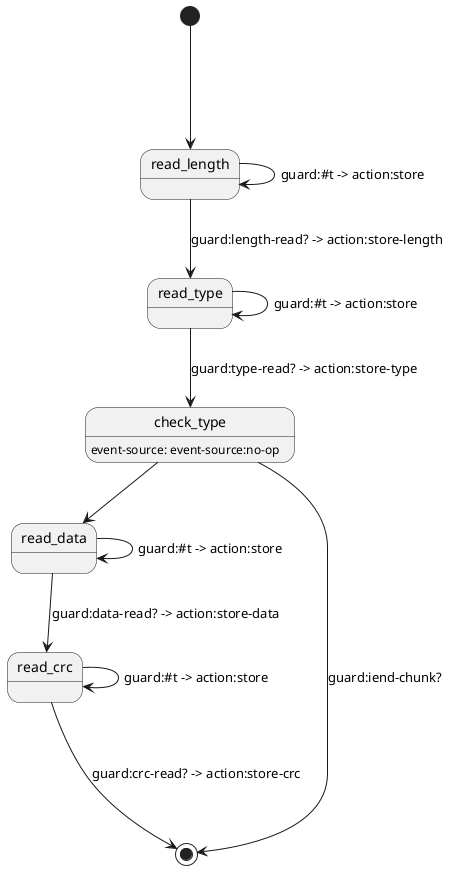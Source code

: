 @startuml

[*] ---> read_length

read_length --> read_type: guard:length-read? -> action:store-length
read_length -> read_length: guard:#t -> action:store

read_type --> check_type: guard:type-read? -> action:store-type
read_type -> read_type: guard:#t -> action:store

check_type: event-source: event-source:no-op
check_type --> [*]: guard:iend-chunk?
check_type --> read_data

read_data --> read_crc: guard:data-read? -> action:store-data
read_data -> read_data: guard:#t -> action:store

read_crc ---> [*]: guard:crc-read? -> action:store-crc
read_crc -> read_crc: guard:#t -> action:store

@enduml